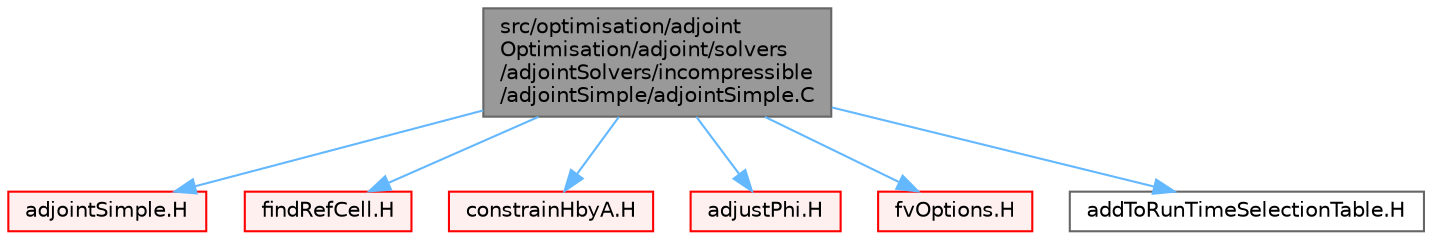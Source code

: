 digraph "src/optimisation/adjointOptimisation/adjoint/solvers/adjointSolvers/incompressible/adjointSimple/adjointSimple.C"
{
 // LATEX_PDF_SIZE
  bgcolor="transparent";
  edge [fontname=Helvetica,fontsize=10,labelfontname=Helvetica,labelfontsize=10];
  node [fontname=Helvetica,fontsize=10,shape=box,height=0.2,width=0.4];
  Node1 [id="Node000001",label="src/optimisation/adjoint\lOptimisation/adjoint/solvers\l/adjointSolvers/incompressible\l/adjointSimple/adjointSimple.C",height=0.2,width=0.4,color="gray40", fillcolor="grey60", style="filled", fontcolor="black",tooltip=" "];
  Node1 -> Node2 [id="edge1_Node000001_Node000002",color="steelblue1",style="solid",tooltip=" "];
  Node2 [id="Node000002",label="adjointSimple.H",height=0.2,width=0.4,color="red", fillcolor="#FFF0F0", style="filled",URL="$adjointSimple_8H.html",tooltip=" "];
  Node1 -> Node522 [id="edge2_Node000001_Node000522",color="steelblue1",style="solid",tooltip=" "];
  Node522 [id="Node000522",label="findRefCell.H",height=0.2,width=0.4,color="red", fillcolor="#FFF0F0", style="filled",URL="$findRefCell_8H.html",tooltip="Find the reference cell nearest (in index) to the given cell but which is not on a cyclic,..."];
  Node1 -> Node523 [id="edge3_Node000001_Node000523",color="steelblue1",style="solid",tooltip=" "];
  Node523 [id="Node000523",label="constrainHbyA.H",height=0.2,width=0.4,color="red", fillcolor="#FFF0F0", style="filled",URL="$constrainHbyA_8H.html",tooltip=" "];
  Node1 -> Node524 [id="edge4_Node000001_Node000524",color="steelblue1",style="solid",tooltip=" "];
  Node524 [id="Node000524",label="adjustPhi.H",height=0.2,width=0.4,color="red", fillcolor="#FFF0F0", style="filled",URL="$adjustPhi_8H.html",tooltip="For cases which do no have a pressure boundary adjust the balance of fluxes to obey continuity...."];
  Node1 -> Node525 [id="edge5_Node000001_Node000525",color="steelblue1",style="solid",tooltip=" "];
  Node525 [id="Node000525",label="fvOptions.H",height=0.2,width=0.4,color="red", fillcolor="#FFF0F0", style="filled",URL="$fvOptions_8H.html",tooltip=" "];
  Node1 -> Node529 [id="edge6_Node000001_Node000529",color="steelblue1",style="solid",tooltip=" "];
  Node529 [id="Node000529",label="addToRunTimeSelectionTable.H",height=0.2,width=0.4,color="grey40", fillcolor="white", style="filled",URL="$addToRunTimeSelectionTable_8H.html",tooltip="Macros for easy insertion into run-time selection tables."];
}
